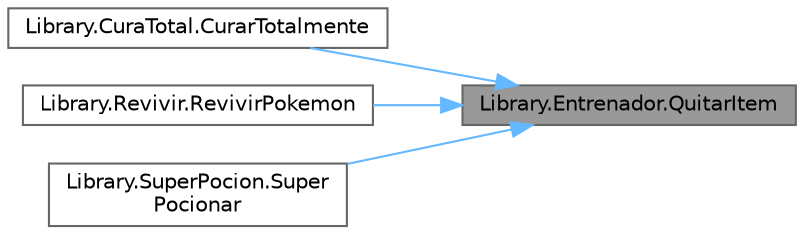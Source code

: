 digraph "Library.Entrenador.QuitarItem"
{
 // INTERACTIVE_SVG=YES
 // LATEX_PDF_SIZE
  bgcolor="transparent";
  edge [fontname=Helvetica,fontsize=10,labelfontname=Helvetica,labelfontsize=10];
  node [fontname=Helvetica,fontsize=10,shape=box,height=0.2,width=0.4];
  rankdir="RL";
  Node1 [id="Node000001",label="Library.Entrenador.QuitarItem",height=0.2,width=0.4,color="gray40", fillcolor="grey60", style="filled", fontcolor="black",tooltip="Quita un item del catálogo del entrenador."];
  Node1 -> Node2 [id="edge1_Node000001_Node000002",dir="back",color="steelblue1",style="solid",tooltip=" "];
  Node2 [id="Node000002",label="Library.CuraTotal.CurarTotalmente",height=0.2,width=0.4,color="grey40", fillcolor="white", style="filled",URL="$classLibrary_1_1CuraTotal.html#a3395c901e208f7d82ff280b9030fc007",tooltip="Cura a un Pokémon de los efectos de ataques especiales."];
  Node1 -> Node3 [id="edge2_Node000001_Node000003",dir="back",color="steelblue1",style="solid",tooltip=" "];
  Node3 [id="Node000003",label="Library.Revivir.RevivirPokemon",height=0.2,width=0.4,color="grey40", fillcolor="white", style="filled",URL="$classLibrary_1_1Revivir.html#a1d63143fefc6502b34a1db40d516a345",tooltip="Revive a un Pokémon muerto."];
  Node1 -> Node4 [id="edge3_Node000001_Node000004",dir="back",color="steelblue1",style="solid",tooltip=" "];
  Node4 [id="Node000004",label="Library.SuperPocion.Super\lPocionar",height=0.2,width=0.4,color="grey40", fillcolor="white", style="filled",URL="$classLibrary_1_1SuperPocion.html#a942a92ffd5500f769189ae454af7ca17",tooltip="Le suma 70 puntos de vida a un Pokémon o la vida que le falta para volver a tener la vida inicial."];
}
